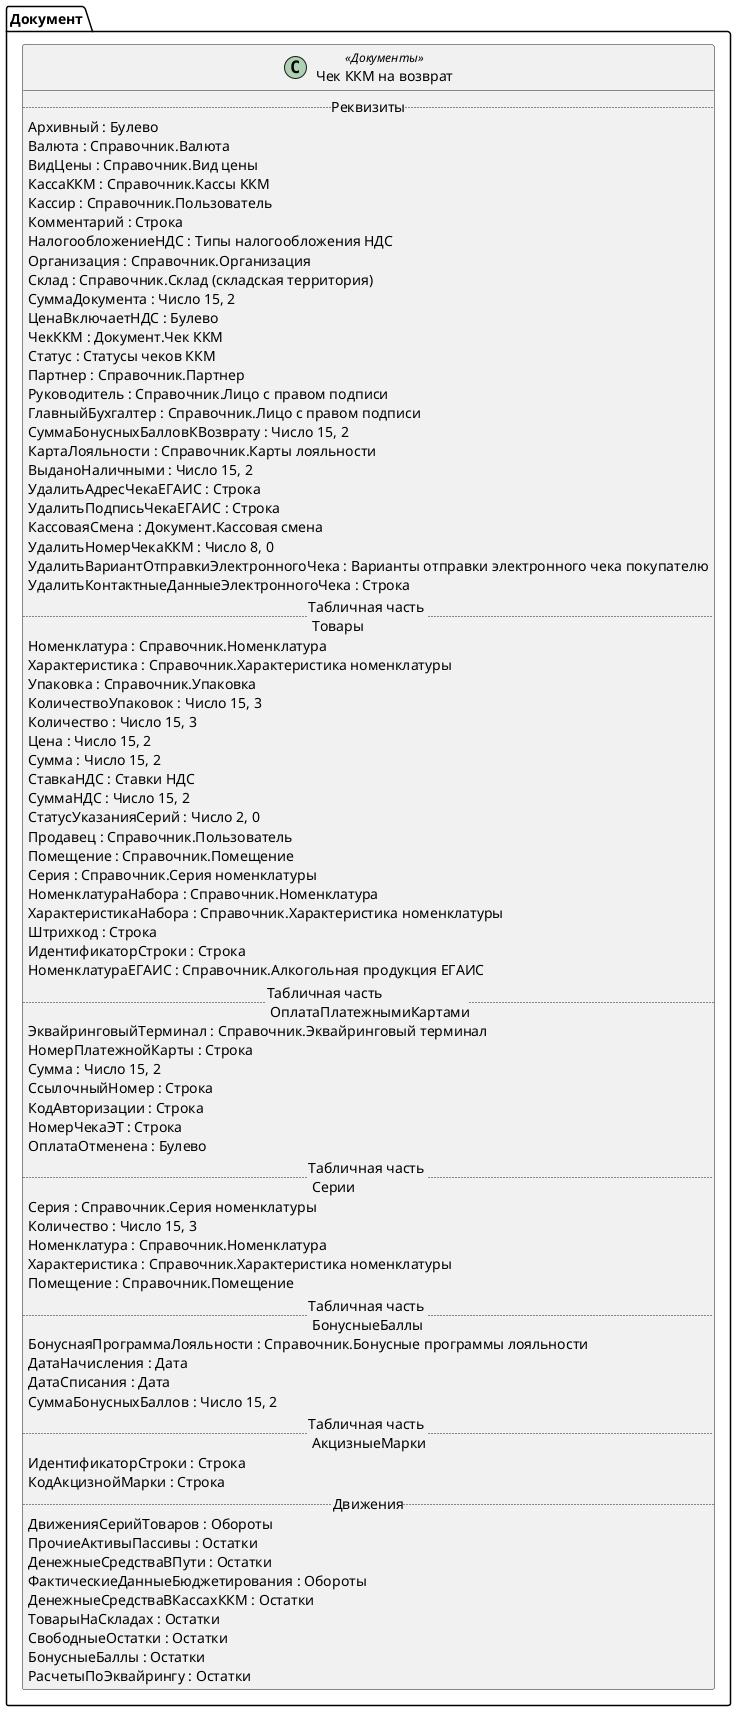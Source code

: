 ﻿@startuml ЧекККМВозврат
'!include templates.wsd
'..\include templates.wsd
class Документ.ЧекККМВозврат as "Чек ККМ на возврат" <<Документы>>
{
..Реквизиты..
Архивный : Булево
Валюта : Справочник.Валюта
ВидЦены : Справочник.Вид цены
КассаККМ : Справочник.Кассы ККМ
Кассир : Справочник.Пользователь
Комментарий : Строка
НалогообложениеНДС : Типы налогообложения НДС
Организация : Справочник.Организация
Склад : Справочник.Склад (складская территория)
СуммаДокумента : Число 15, 2
ЦенаВключаетНДС : Булево
ЧекККМ : Документ.Чек ККМ
Статус : Статусы чеков ККМ
Партнер : Справочник.Партнер
Руководитель : Справочник.Лицо с правом подписи
ГлавныйБухгалтер : Справочник.Лицо с правом подписи
СуммаБонусныхБалловКВозврату : Число 15, 2
КартаЛояльности : Справочник.Карты лояльности
ВыданоНаличными : Число 15, 2
УдалитьАдресЧекаЕГАИС : Строка
УдалитьПодписьЧекаЕГАИС : Строка
КассоваяСмена : Документ.Кассовая смена
УдалитьНомерЧекаККМ : Число 8, 0
УдалитьВариантОтправкиЭлектронногоЧека : Варианты отправки электронного чека покупателю
УдалитьКонтактныеДанныеЭлектронногоЧека : Строка
..Табличная часть \n Товары..
Номенклатура : Справочник.Номенклатура
Характеристика : Справочник.Характеристика номенклатуры
Упаковка : Справочник.Упаковка
КоличествоУпаковок : Число 15, 3
Количество : Число 15, 3
Цена : Число 15, 2
Сумма : Число 15, 2
СтавкаНДС : Ставки НДС
СуммаНДС : Число 15, 2
СтатусУказанияСерий : Число 2, 0
Продавец : Справочник.Пользователь
Помещение : Справочник.Помещение
Серия : Справочник.Серия номенклатуры
НоменклатураНабора : Справочник.Номенклатура
ХарактеристикаНабора : Справочник.Характеристика номенклатуры
Штрихкод : Строка
ИдентификаторСтроки : Строка
НоменклатураЕГАИС : Справочник.Алкогольная продукция ЕГАИС
..Табличная часть \n ОплатаПлатежнымиКартами..
ЭквайринговыйТерминал : Справочник.Эквайринговый терминал
НомерПлатежнойКарты : Строка
Сумма : Число 15, 2
СсылочныйНомер : Строка
КодАвторизации : Строка
НомерЧекаЭТ : Строка
ОплатаОтменена : Булево
..Табличная часть \n Серии..
Серия : Справочник.Серия номенклатуры
Количество : Число 15, 3
Номенклатура : Справочник.Номенклатура
Характеристика : Справочник.Характеристика номенклатуры
Помещение : Справочник.Помещение
..Табличная часть \n БонусныеБаллы..
БонуснаяПрограммаЛояльности : Справочник.Бонусные программы лояльности
ДатаНачисления : Дата
ДатаСписания : Дата
СуммаБонусныхБаллов : Число 15, 2
..Табличная часть \n АкцизныеМарки..
ИдентификаторСтроки : Строка
КодАкцизнойМарки : Строка
..Движения..
ДвиженияСерийТоваров : Обороты
ПрочиеАктивыПассивы : Остатки
ДенежныеСредстваВПути : Остатки
ФактическиеДанныеБюджетирования : Обороты
ДенежныеСредстваВКассахККМ : Остатки
ТоварыНаСкладах : Остатки
СвободныеОстатки : Остатки
БонусныеБаллы : Остатки
РасчетыПоЭквайрингу : Остатки
}
@enduml
